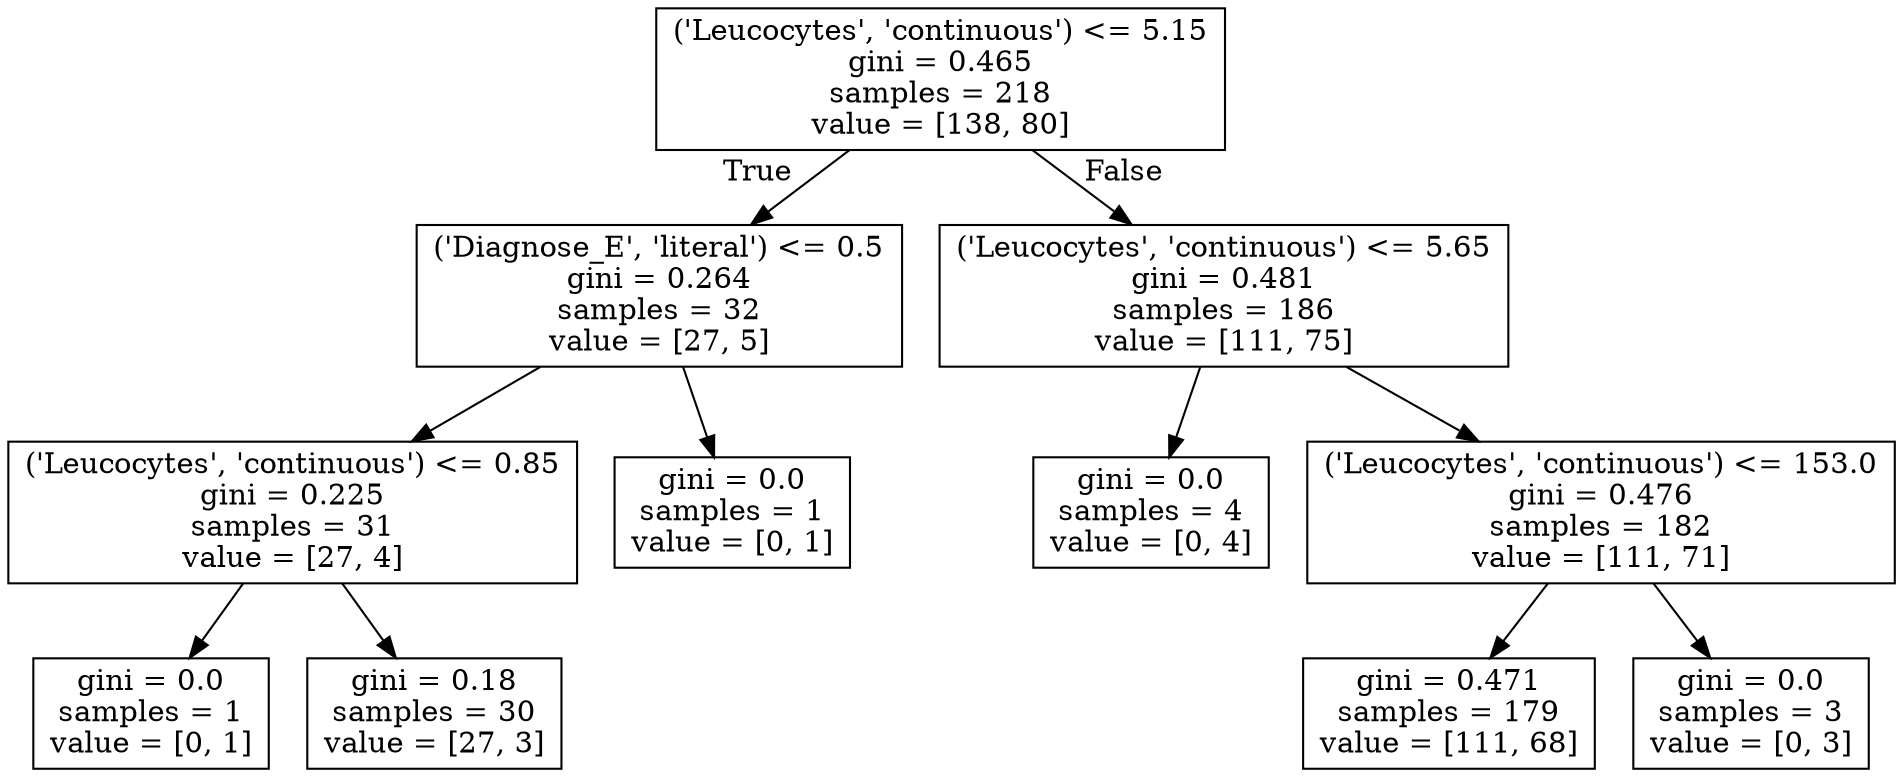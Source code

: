 digraph Tree {
node [shape=box] ;
0 [label="('Leucocytes', 'continuous') <= 5.15\ngini = 0.465\nsamples = 218\nvalue = [138, 80]"] ;
1 [label="('Diagnose_E', 'literal') <= 0.5\ngini = 0.264\nsamples = 32\nvalue = [27, 5]"] ;
0 -> 1 [labeldistance=2.5, labelangle=45, headlabel="True"] ;
2 [label="('Leucocytes', 'continuous') <= 0.85\ngini = 0.225\nsamples = 31\nvalue = [27, 4]"] ;
1 -> 2 ;
3 [label="gini = 0.0\nsamples = 1\nvalue = [0, 1]"] ;
2 -> 3 ;
4 [label="gini = 0.18\nsamples = 30\nvalue = [27, 3]"] ;
2 -> 4 ;
5 [label="gini = 0.0\nsamples = 1\nvalue = [0, 1]"] ;
1 -> 5 ;
6 [label="('Leucocytes', 'continuous') <= 5.65\ngini = 0.481\nsamples = 186\nvalue = [111, 75]"] ;
0 -> 6 [labeldistance=2.5, labelangle=-45, headlabel="False"] ;
7 [label="gini = 0.0\nsamples = 4\nvalue = [0, 4]"] ;
6 -> 7 ;
8 [label="('Leucocytes', 'continuous') <= 153.0\ngini = 0.476\nsamples = 182\nvalue = [111, 71]"] ;
6 -> 8 ;
9 [label="gini = 0.471\nsamples = 179\nvalue = [111, 68]"] ;
8 -> 9 ;
10 [label="gini = 0.0\nsamples = 3\nvalue = [0, 3]"] ;
8 -> 10 ;
}
